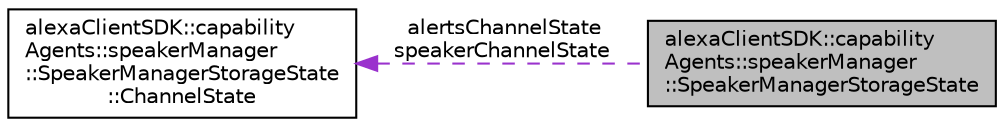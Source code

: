 digraph "alexaClientSDK::capabilityAgents::speakerManager::SpeakerManagerStorageState"
{
 // LATEX_PDF_SIZE
  edge [fontname="Helvetica",fontsize="10",labelfontname="Helvetica",labelfontsize="10"];
  node [fontname="Helvetica",fontsize="10",shape=record];
  rankdir="LR";
  Node1 [label="alexaClientSDK::capability\lAgents::speakerManager\l::SpeakerManagerStorageState",height=0.2,width=0.4,color="black", fillcolor="grey75", style="filled", fontcolor="black",tooltip=" "];
  Node2 -> Node1 [dir="back",color="darkorchid3",fontsize="10",style="dashed",label=" alertsChannelState\nspeakerChannelState" ,fontname="Helvetica"];
  Node2 [label="alexaClientSDK::capability\lAgents::speakerManager\l::SpeakerManagerStorageState\l::ChannelState",height=0.2,width=0.4,color="black", fillcolor="white", style="filled",URL="$structalexa_client_s_d_k_1_1capability_agents_1_1speaker_manager_1_1_speaker_manager_storage_state_1_1_channel_state.html",tooltip=" "];
}
